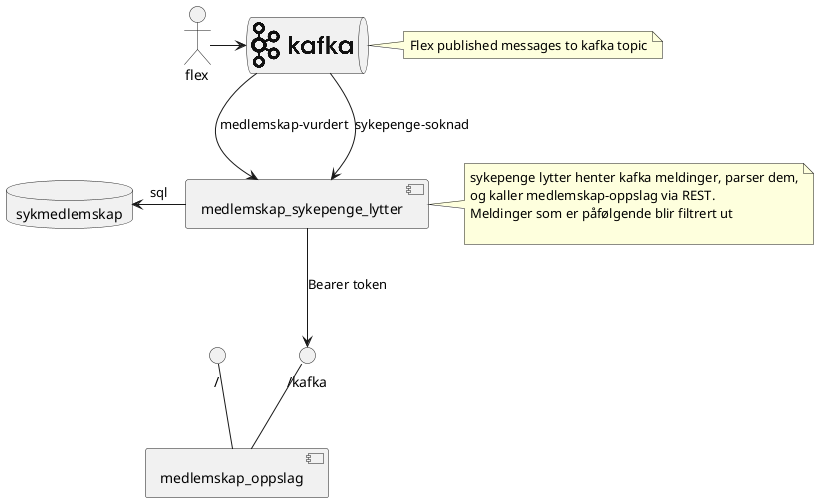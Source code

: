 @startuml
'https://plantuml.com/use-case-diagram
!include <logos/kafka>
queue "<$kafka>" as kafka
component medlemskap_sykepenge_lytter
component medlemskap_oppslag
actor flex
interface "/" as rest2
interface "/kafka" as rest
database   sykmedlemskap as database

rest-down-medlemskap_oppslag
rest2-down-medlemskap_oppslag
flex -> kafka
kafka --> medlemskap_sykepenge_lytter : medlemskap-vurdert
kafka --> medlemskap_sykepenge_lytter : sykepenge-soknad
medlemskap_sykepenge_lytter -->rest :Bearer token
medlemskap_sykepenge_lytter -left->database :sql

note right of kafka
Flex published messages to kafka topic
end note
note right of medlemskap_sykepenge_lytter
sykepenge lytter henter kafka meldinger, parser dem,
og kaller medlemskap-oppslag via REST.
Meldinger som er påfølgende blir filtrert ut

end note
@enduml